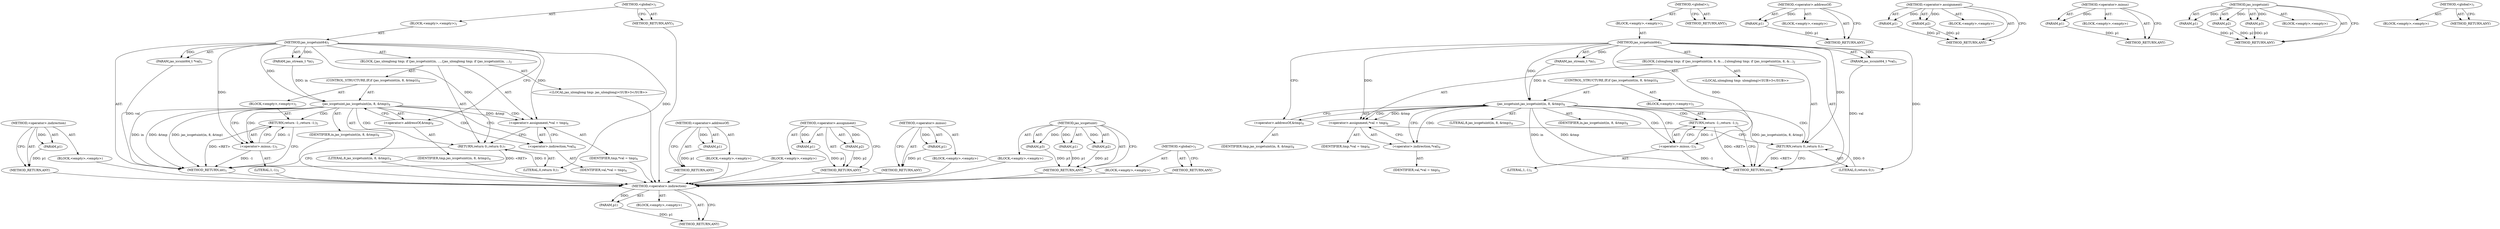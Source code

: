 digraph "&lt;global&gt;" {
vulnerable_71 [label=<(METHOD,&lt;operator&gt;.indirection)>];
vulnerable_72 [label=<(PARAM,p1)>];
vulnerable_73 [label=<(BLOCK,&lt;empty&gt;,&lt;empty&gt;)>];
vulnerable_74 [label=<(METHOD_RETURN,ANY)>];
vulnerable_6 [label=<(METHOD,&lt;global&gt;)<SUB>1</SUB>>];
vulnerable_7 [label=<(BLOCK,&lt;empty&gt;,&lt;empty&gt;)<SUB>1</SUB>>];
vulnerable_8 [label=<(METHOD,jas_iccgetuint64)<SUB>1</SUB>>];
vulnerable_9 [label=<(PARAM,jas_stream_t *in)<SUB>1</SUB>>];
vulnerable_10 [label=<(PARAM,jas_iccuint64_t *val)<SUB>1</SUB>>];
vulnerable_11 [label=<(BLOCK,{
	ulonglong tmp;
 	if (jas_iccgetuint(in, 8, &amp;...,{
	ulonglong tmp;
 	if (jas_iccgetuint(in, 8, &amp;...)<SUB>2</SUB>>];
vulnerable_12 [label="<(LOCAL,ulonglong tmp: ulonglong)<SUB>3</SUB>>"];
vulnerable_13 [label=<(CONTROL_STRUCTURE,IF,if (jas_iccgetuint(in, 8, &amp;tmp)))<SUB>4</SUB>>];
vulnerable_14 [label=<(jas_iccgetuint,jas_iccgetuint(in, 8, &amp;tmp))<SUB>4</SUB>>];
vulnerable_15 [label=<(IDENTIFIER,in,jas_iccgetuint(in, 8, &amp;tmp))<SUB>4</SUB>>];
vulnerable_16 [label=<(LITERAL,8,jas_iccgetuint(in, 8, &amp;tmp))<SUB>4</SUB>>];
vulnerable_17 [label=<(&lt;operator&gt;.addressOf,&amp;tmp)<SUB>4</SUB>>];
vulnerable_18 [label=<(IDENTIFIER,tmp,jas_iccgetuint(in, 8, &amp;tmp))<SUB>4</SUB>>];
vulnerable_19 [label=<(BLOCK,&lt;empty&gt;,&lt;empty&gt;)<SUB>5</SUB>>];
vulnerable_20 [label=<(RETURN,return -1;,return -1;)<SUB>5</SUB>>];
vulnerable_21 [label=<(&lt;operator&gt;.minus,-1)<SUB>5</SUB>>];
vulnerable_22 [label=<(LITERAL,1,-1)<SUB>5</SUB>>];
vulnerable_23 [label=<(&lt;operator&gt;.assignment,*val = tmp)<SUB>6</SUB>>];
vulnerable_24 [label=<(&lt;operator&gt;.indirection,*val)<SUB>6</SUB>>];
vulnerable_25 [label=<(IDENTIFIER,val,*val = tmp)<SUB>6</SUB>>];
vulnerable_26 [label=<(IDENTIFIER,tmp,*val = tmp)<SUB>6</SUB>>];
vulnerable_27 [label=<(RETURN,return 0;,return 0;)<SUB>7</SUB>>];
vulnerable_28 [label=<(LITERAL,0,return 0;)<SUB>7</SUB>>];
vulnerable_29 [label=<(METHOD_RETURN,int)<SUB>1</SUB>>];
vulnerable_31 [label=<(METHOD_RETURN,ANY)<SUB>1</SUB>>];
vulnerable_58 [label=<(METHOD,&lt;operator&gt;.addressOf)>];
vulnerable_59 [label=<(PARAM,p1)>];
vulnerable_60 [label=<(BLOCK,&lt;empty&gt;,&lt;empty&gt;)>];
vulnerable_61 [label=<(METHOD_RETURN,ANY)>];
vulnerable_66 [label=<(METHOD,&lt;operator&gt;.assignment)>];
vulnerable_67 [label=<(PARAM,p1)>];
vulnerable_68 [label=<(PARAM,p2)>];
vulnerable_69 [label=<(BLOCK,&lt;empty&gt;,&lt;empty&gt;)>];
vulnerable_70 [label=<(METHOD_RETURN,ANY)>];
vulnerable_62 [label=<(METHOD,&lt;operator&gt;.minus)>];
vulnerable_63 [label=<(PARAM,p1)>];
vulnerable_64 [label=<(BLOCK,&lt;empty&gt;,&lt;empty&gt;)>];
vulnerable_65 [label=<(METHOD_RETURN,ANY)>];
vulnerable_52 [label=<(METHOD,jas_iccgetuint)>];
vulnerable_53 [label=<(PARAM,p1)>];
vulnerable_54 [label=<(PARAM,p2)>];
vulnerable_55 [label=<(PARAM,p3)>];
vulnerable_56 [label=<(BLOCK,&lt;empty&gt;,&lt;empty&gt;)>];
vulnerable_57 [label=<(METHOD_RETURN,ANY)>];
vulnerable_46 [label=<(METHOD,&lt;global&gt;)<SUB>1</SUB>>];
vulnerable_47 [label=<(BLOCK,&lt;empty&gt;,&lt;empty&gt;)>];
vulnerable_48 [label=<(METHOD_RETURN,ANY)>];
fixed_71 [label=<(METHOD,&lt;operator&gt;.indirection)>];
fixed_72 [label=<(PARAM,p1)>];
fixed_73 [label=<(BLOCK,&lt;empty&gt;,&lt;empty&gt;)>];
fixed_74 [label=<(METHOD_RETURN,ANY)>];
fixed_6 [label=<(METHOD,&lt;global&gt;)<SUB>1</SUB>>];
fixed_7 [label=<(BLOCK,&lt;empty&gt;,&lt;empty&gt;)<SUB>1</SUB>>];
fixed_8 [label=<(METHOD,jas_iccgetuint64)<SUB>1</SUB>>];
fixed_9 [label=<(PARAM,jas_stream_t *in)<SUB>1</SUB>>];
fixed_10 [label=<(PARAM,jas_iccuint64_t *val)<SUB>1</SUB>>];
fixed_11 [label=<(BLOCK,{
	jas_ulonglong tmp;
 	if (jas_iccgetuint(in, ...,{
	jas_ulonglong tmp;
 	if (jas_iccgetuint(in, ...)<SUB>2</SUB>>];
fixed_12 [label="<(LOCAL,jas_ulonglong tmp: jas_ulonglong)<SUB>3</SUB>>"];
fixed_13 [label=<(CONTROL_STRUCTURE,IF,if (jas_iccgetuint(in, 8, &amp;tmp)))<SUB>4</SUB>>];
fixed_14 [label=<(jas_iccgetuint,jas_iccgetuint(in, 8, &amp;tmp))<SUB>4</SUB>>];
fixed_15 [label=<(IDENTIFIER,in,jas_iccgetuint(in, 8, &amp;tmp))<SUB>4</SUB>>];
fixed_16 [label=<(LITERAL,8,jas_iccgetuint(in, 8, &amp;tmp))<SUB>4</SUB>>];
fixed_17 [label=<(&lt;operator&gt;.addressOf,&amp;tmp)<SUB>4</SUB>>];
fixed_18 [label=<(IDENTIFIER,tmp,jas_iccgetuint(in, 8, &amp;tmp))<SUB>4</SUB>>];
fixed_19 [label=<(BLOCK,&lt;empty&gt;,&lt;empty&gt;)<SUB>5</SUB>>];
fixed_20 [label=<(RETURN,return -1;,return -1;)<SUB>5</SUB>>];
fixed_21 [label=<(&lt;operator&gt;.minus,-1)<SUB>5</SUB>>];
fixed_22 [label=<(LITERAL,1,-1)<SUB>5</SUB>>];
fixed_23 [label=<(&lt;operator&gt;.assignment,*val = tmp)<SUB>6</SUB>>];
fixed_24 [label=<(&lt;operator&gt;.indirection,*val)<SUB>6</SUB>>];
fixed_25 [label=<(IDENTIFIER,val,*val = tmp)<SUB>6</SUB>>];
fixed_26 [label=<(IDENTIFIER,tmp,*val = tmp)<SUB>6</SUB>>];
fixed_27 [label=<(RETURN,return 0;,return 0;)<SUB>7</SUB>>];
fixed_28 [label=<(LITERAL,0,return 0;)<SUB>7</SUB>>];
fixed_29 [label=<(METHOD_RETURN,int)<SUB>1</SUB>>];
fixed_31 [label=<(METHOD_RETURN,ANY)<SUB>1</SUB>>];
fixed_58 [label=<(METHOD,&lt;operator&gt;.addressOf)>];
fixed_59 [label=<(PARAM,p1)>];
fixed_60 [label=<(BLOCK,&lt;empty&gt;,&lt;empty&gt;)>];
fixed_61 [label=<(METHOD_RETURN,ANY)>];
fixed_66 [label=<(METHOD,&lt;operator&gt;.assignment)>];
fixed_67 [label=<(PARAM,p1)>];
fixed_68 [label=<(PARAM,p2)>];
fixed_69 [label=<(BLOCK,&lt;empty&gt;,&lt;empty&gt;)>];
fixed_70 [label=<(METHOD_RETURN,ANY)>];
fixed_62 [label=<(METHOD,&lt;operator&gt;.minus)>];
fixed_63 [label=<(PARAM,p1)>];
fixed_64 [label=<(BLOCK,&lt;empty&gt;,&lt;empty&gt;)>];
fixed_65 [label=<(METHOD_RETURN,ANY)>];
fixed_52 [label=<(METHOD,jas_iccgetuint)>];
fixed_53 [label=<(PARAM,p1)>];
fixed_54 [label=<(PARAM,p2)>];
fixed_55 [label=<(PARAM,p3)>];
fixed_56 [label=<(BLOCK,&lt;empty&gt;,&lt;empty&gt;)>];
fixed_57 [label=<(METHOD_RETURN,ANY)>];
fixed_46 [label=<(METHOD,&lt;global&gt;)<SUB>1</SUB>>];
fixed_47 [label=<(BLOCK,&lt;empty&gt;,&lt;empty&gt;)>];
fixed_48 [label=<(METHOD_RETURN,ANY)>];
vulnerable_71 -> vulnerable_72  [key=0, label="AST: "];
vulnerable_71 -> vulnerable_72  [key=1, label="DDG: "];
vulnerable_71 -> vulnerable_73  [key=0, label="AST: "];
vulnerable_71 -> vulnerable_74  [key=0, label="AST: "];
vulnerable_71 -> vulnerable_74  [key=1, label="CFG: "];
vulnerable_72 -> vulnerable_74  [key=0, label="DDG: p1"];
vulnerable_6 -> vulnerable_7  [key=0, label="AST: "];
vulnerable_6 -> vulnerable_31  [key=0, label="AST: "];
vulnerable_6 -> vulnerable_31  [key=1, label="CFG: "];
vulnerable_7 -> vulnerable_8  [key=0, label="AST: "];
vulnerable_8 -> vulnerable_9  [key=0, label="AST: "];
vulnerable_8 -> vulnerable_9  [key=1, label="DDG: "];
vulnerable_8 -> vulnerable_10  [key=0, label="AST: "];
vulnerable_8 -> vulnerable_10  [key=1, label="DDG: "];
vulnerable_8 -> vulnerable_11  [key=0, label="AST: "];
vulnerable_8 -> vulnerable_29  [key=0, label="AST: "];
vulnerable_8 -> vulnerable_17  [key=0, label="CFG: "];
vulnerable_8 -> vulnerable_23  [key=0, label="DDG: "];
vulnerable_8 -> vulnerable_27  [key=0, label="DDG: "];
vulnerable_8 -> vulnerable_28  [key=0, label="DDG: "];
vulnerable_8 -> vulnerable_14  [key=0, label="DDG: "];
vulnerable_8 -> vulnerable_21  [key=0, label="DDG: "];
vulnerable_9 -> vulnerable_14  [key=0, label="DDG: in"];
vulnerable_10 -> vulnerable_29  [key=0, label="DDG: val"];
vulnerable_11 -> vulnerable_12  [key=0, label="AST: "];
vulnerable_11 -> vulnerable_13  [key=0, label="AST: "];
vulnerable_11 -> vulnerable_23  [key=0, label="AST: "];
vulnerable_11 -> vulnerable_27  [key=0, label="AST: "];
vulnerable_13 -> vulnerable_14  [key=0, label="AST: "];
vulnerable_13 -> vulnerable_19  [key=0, label="AST: "];
vulnerable_14 -> vulnerable_15  [key=0, label="AST: "];
vulnerable_14 -> vulnerable_16  [key=0, label="AST: "];
vulnerable_14 -> vulnerable_17  [key=0, label="AST: "];
vulnerable_14 -> vulnerable_21  [key=0, label="CFG: "];
vulnerable_14 -> vulnerable_21  [key=1, label="CDG: "];
vulnerable_14 -> vulnerable_24  [key=0, label="CFG: "];
vulnerable_14 -> vulnerable_24  [key=1, label="CDG: "];
vulnerable_14 -> vulnerable_29  [key=0, label="DDG: in"];
vulnerable_14 -> vulnerable_29  [key=1, label="DDG: &amp;tmp"];
vulnerable_14 -> vulnerable_29  [key=2, label="DDG: jas_iccgetuint(in, 8, &amp;tmp)"];
vulnerable_14 -> vulnerable_23  [key=0, label="DDG: &amp;tmp"];
vulnerable_14 -> vulnerable_23  [key=1, label="CDG: "];
vulnerable_14 -> vulnerable_20  [key=0, label="CDG: "];
vulnerable_14 -> vulnerable_27  [key=0, label="CDG: "];
vulnerable_17 -> vulnerable_18  [key=0, label="AST: "];
vulnerable_17 -> vulnerable_14  [key=0, label="CFG: "];
vulnerable_19 -> vulnerable_20  [key=0, label="AST: "];
vulnerable_20 -> vulnerable_21  [key=0, label="AST: "];
vulnerable_20 -> vulnerable_29  [key=0, label="CFG: "];
vulnerable_20 -> vulnerable_29  [key=1, label="DDG: &lt;RET&gt;"];
vulnerable_21 -> vulnerable_22  [key=0, label="AST: "];
vulnerable_21 -> vulnerable_20  [key=0, label="CFG: "];
vulnerable_21 -> vulnerable_20  [key=1, label="DDG: -1"];
vulnerable_21 -> vulnerable_29  [key=0, label="DDG: -1"];
vulnerable_23 -> vulnerable_24  [key=0, label="AST: "];
vulnerable_23 -> vulnerable_26  [key=0, label="AST: "];
vulnerable_23 -> vulnerable_27  [key=0, label="CFG: "];
vulnerable_24 -> vulnerable_25  [key=0, label="AST: "];
vulnerable_24 -> vulnerable_23  [key=0, label="CFG: "];
vulnerable_27 -> vulnerable_28  [key=0, label="AST: "];
vulnerable_27 -> vulnerable_29  [key=0, label="CFG: "];
vulnerable_27 -> vulnerable_29  [key=1, label="DDG: &lt;RET&gt;"];
vulnerable_28 -> vulnerable_27  [key=0, label="DDG: 0"];
vulnerable_58 -> vulnerable_59  [key=0, label="AST: "];
vulnerable_58 -> vulnerable_59  [key=1, label="DDG: "];
vulnerable_58 -> vulnerable_60  [key=0, label="AST: "];
vulnerable_58 -> vulnerable_61  [key=0, label="AST: "];
vulnerable_58 -> vulnerable_61  [key=1, label="CFG: "];
vulnerable_59 -> vulnerable_61  [key=0, label="DDG: p1"];
vulnerable_66 -> vulnerable_67  [key=0, label="AST: "];
vulnerable_66 -> vulnerable_67  [key=1, label="DDG: "];
vulnerable_66 -> vulnerable_69  [key=0, label="AST: "];
vulnerable_66 -> vulnerable_68  [key=0, label="AST: "];
vulnerable_66 -> vulnerable_68  [key=1, label="DDG: "];
vulnerable_66 -> vulnerable_70  [key=0, label="AST: "];
vulnerable_66 -> vulnerable_70  [key=1, label="CFG: "];
vulnerable_67 -> vulnerable_70  [key=0, label="DDG: p1"];
vulnerable_68 -> vulnerable_70  [key=0, label="DDG: p2"];
vulnerable_62 -> vulnerable_63  [key=0, label="AST: "];
vulnerable_62 -> vulnerable_63  [key=1, label="DDG: "];
vulnerable_62 -> vulnerable_64  [key=0, label="AST: "];
vulnerable_62 -> vulnerable_65  [key=0, label="AST: "];
vulnerable_62 -> vulnerable_65  [key=1, label="CFG: "];
vulnerable_63 -> vulnerable_65  [key=0, label="DDG: p1"];
vulnerable_52 -> vulnerable_53  [key=0, label="AST: "];
vulnerable_52 -> vulnerable_53  [key=1, label="DDG: "];
vulnerable_52 -> vulnerable_56  [key=0, label="AST: "];
vulnerable_52 -> vulnerable_54  [key=0, label="AST: "];
vulnerable_52 -> vulnerable_54  [key=1, label="DDG: "];
vulnerable_52 -> vulnerable_57  [key=0, label="AST: "];
vulnerable_52 -> vulnerable_57  [key=1, label="CFG: "];
vulnerable_52 -> vulnerable_55  [key=0, label="AST: "];
vulnerable_52 -> vulnerable_55  [key=1, label="DDG: "];
vulnerable_53 -> vulnerable_57  [key=0, label="DDG: p1"];
vulnerable_54 -> vulnerable_57  [key=0, label="DDG: p2"];
vulnerable_55 -> vulnerable_57  [key=0, label="DDG: p3"];
vulnerable_46 -> vulnerable_47  [key=0, label="AST: "];
vulnerable_46 -> vulnerable_48  [key=0, label="AST: "];
vulnerable_46 -> vulnerable_48  [key=1, label="CFG: "];
fixed_71 -> fixed_72  [key=0, label="AST: "];
fixed_71 -> fixed_72  [key=1, label="DDG: "];
fixed_71 -> fixed_73  [key=0, label="AST: "];
fixed_71 -> fixed_74  [key=0, label="AST: "];
fixed_71 -> fixed_74  [key=1, label="CFG: "];
fixed_72 -> fixed_74  [key=0, label="DDG: p1"];
fixed_73 -> vulnerable_71  [key=0];
fixed_74 -> vulnerable_71  [key=0];
fixed_6 -> fixed_7  [key=0, label="AST: "];
fixed_6 -> fixed_31  [key=0, label="AST: "];
fixed_6 -> fixed_31  [key=1, label="CFG: "];
fixed_7 -> fixed_8  [key=0, label="AST: "];
fixed_8 -> fixed_9  [key=0, label="AST: "];
fixed_8 -> fixed_9  [key=1, label="DDG: "];
fixed_8 -> fixed_10  [key=0, label="AST: "];
fixed_8 -> fixed_10  [key=1, label="DDG: "];
fixed_8 -> fixed_11  [key=0, label="AST: "];
fixed_8 -> fixed_29  [key=0, label="AST: "];
fixed_8 -> fixed_17  [key=0, label="CFG: "];
fixed_8 -> fixed_23  [key=0, label="DDG: "];
fixed_8 -> fixed_27  [key=0, label="DDG: "];
fixed_8 -> fixed_28  [key=0, label="DDG: "];
fixed_8 -> fixed_14  [key=0, label="DDG: "];
fixed_8 -> fixed_21  [key=0, label="DDG: "];
fixed_9 -> fixed_14  [key=0, label="DDG: in"];
fixed_10 -> fixed_29  [key=0, label="DDG: val"];
fixed_11 -> fixed_12  [key=0, label="AST: "];
fixed_11 -> fixed_13  [key=0, label="AST: "];
fixed_11 -> fixed_23  [key=0, label="AST: "];
fixed_11 -> fixed_27  [key=0, label="AST: "];
fixed_12 -> vulnerable_71  [key=0];
fixed_13 -> fixed_14  [key=0, label="AST: "];
fixed_13 -> fixed_19  [key=0, label="AST: "];
fixed_14 -> fixed_15  [key=0, label="AST: "];
fixed_14 -> fixed_16  [key=0, label="AST: "];
fixed_14 -> fixed_17  [key=0, label="AST: "];
fixed_14 -> fixed_21  [key=0, label="CFG: "];
fixed_14 -> fixed_21  [key=1, label="CDG: "];
fixed_14 -> fixed_24  [key=0, label="CFG: "];
fixed_14 -> fixed_24  [key=1, label="CDG: "];
fixed_14 -> fixed_29  [key=0, label="DDG: in"];
fixed_14 -> fixed_29  [key=1, label="DDG: &amp;tmp"];
fixed_14 -> fixed_29  [key=2, label="DDG: jas_iccgetuint(in, 8, &amp;tmp)"];
fixed_14 -> fixed_23  [key=0, label="DDG: &amp;tmp"];
fixed_14 -> fixed_23  [key=1, label="CDG: "];
fixed_14 -> fixed_20  [key=0, label="CDG: "];
fixed_14 -> fixed_27  [key=0, label="CDG: "];
fixed_15 -> vulnerable_71  [key=0];
fixed_16 -> vulnerable_71  [key=0];
fixed_17 -> fixed_18  [key=0, label="AST: "];
fixed_17 -> fixed_14  [key=0, label="CFG: "];
fixed_18 -> vulnerable_71  [key=0];
fixed_19 -> fixed_20  [key=0, label="AST: "];
fixed_20 -> fixed_21  [key=0, label="AST: "];
fixed_20 -> fixed_29  [key=0, label="CFG: "];
fixed_20 -> fixed_29  [key=1, label="DDG: &lt;RET&gt;"];
fixed_21 -> fixed_22  [key=0, label="AST: "];
fixed_21 -> fixed_20  [key=0, label="CFG: "];
fixed_21 -> fixed_20  [key=1, label="DDG: -1"];
fixed_21 -> fixed_29  [key=0, label="DDG: -1"];
fixed_22 -> vulnerable_71  [key=0];
fixed_23 -> fixed_24  [key=0, label="AST: "];
fixed_23 -> fixed_26  [key=0, label="AST: "];
fixed_23 -> fixed_27  [key=0, label="CFG: "];
fixed_24 -> fixed_25  [key=0, label="AST: "];
fixed_24 -> fixed_23  [key=0, label="CFG: "];
fixed_25 -> vulnerable_71  [key=0];
fixed_26 -> vulnerable_71  [key=0];
fixed_27 -> fixed_28  [key=0, label="AST: "];
fixed_27 -> fixed_29  [key=0, label="CFG: "];
fixed_27 -> fixed_29  [key=1, label="DDG: &lt;RET&gt;"];
fixed_28 -> fixed_27  [key=0, label="DDG: 0"];
fixed_29 -> vulnerable_71  [key=0];
fixed_31 -> vulnerable_71  [key=0];
fixed_58 -> fixed_59  [key=0, label="AST: "];
fixed_58 -> fixed_59  [key=1, label="DDG: "];
fixed_58 -> fixed_60  [key=0, label="AST: "];
fixed_58 -> fixed_61  [key=0, label="AST: "];
fixed_58 -> fixed_61  [key=1, label="CFG: "];
fixed_59 -> fixed_61  [key=0, label="DDG: p1"];
fixed_60 -> vulnerable_71  [key=0];
fixed_61 -> vulnerable_71  [key=0];
fixed_66 -> fixed_67  [key=0, label="AST: "];
fixed_66 -> fixed_67  [key=1, label="DDG: "];
fixed_66 -> fixed_69  [key=0, label="AST: "];
fixed_66 -> fixed_68  [key=0, label="AST: "];
fixed_66 -> fixed_68  [key=1, label="DDG: "];
fixed_66 -> fixed_70  [key=0, label="AST: "];
fixed_66 -> fixed_70  [key=1, label="CFG: "];
fixed_67 -> fixed_70  [key=0, label="DDG: p1"];
fixed_68 -> fixed_70  [key=0, label="DDG: p2"];
fixed_69 -> vulnerable_71  [key=0];
fixed_70 -> vulnerable_71  [key=0];
fixed_62 -> fixed_63  [key=0, label="AST: "];
fixed_62 -> fixed_63  [key=1, label="DDG: "];
fixed_62 -> fixed_64  [key=0, label="AST: "];
fixed_62 -> fixed_65  [key=0, label="AST: "];
fixed_62 -> fixed_65  [key=1, label="CFG: "];
fixed_63 -> fixed_65  [key=0, label="DDG: p1"];
fixed_64 -> vulnerable_71  [key=0];
fixed_65 -> vulnerable_71  [key=0];
fixed_52 -> fixed_53  [key=0, label="AST: "];
fixed_52 -> fixed_53  [key=1, label="DDG: "];
fixed_52 -> fixed_56  [key=0, label="AST: "];
fixed_52 -> fixed_54  [key=0, label="AST: "];
fixed_52 -> fixed_54  [key=1, label="DDG: "];
fixed_52 -> fixed_57  [key=0, label="AST: "];
fixed_52 -> fixed_57  [key=1, label="CFG: "];
fixed_52 -> fixed_55  [key=0, label="AST: "];
fixed_52 -> fixed_55  [key=1, label="DDG: "];
fixed_53 -> fixed_57  [key=0, label="DDG: p1"];
fixed_54 -> fixed_57  [key=0, label="DDG: p2"];
fixed_55 -> fixed_57  [key=0, label="DDG: p3"];
fixed_56 -> vulnerable_71  [key=0];
fixed_57 -> vulnerable_71  [key=0];
fixed_46 -> fixed_47  [key=0, label="AST: "];
fixed_46 -> fixed_48  [key=0, label="AST: "];
fixed_46 -> fixed_48  [key=1, label="CFG: "];
fixed_47 -> vulnerable_71  [key=0];
fixed_48 -> vulnerable_71  [key=0];
}
